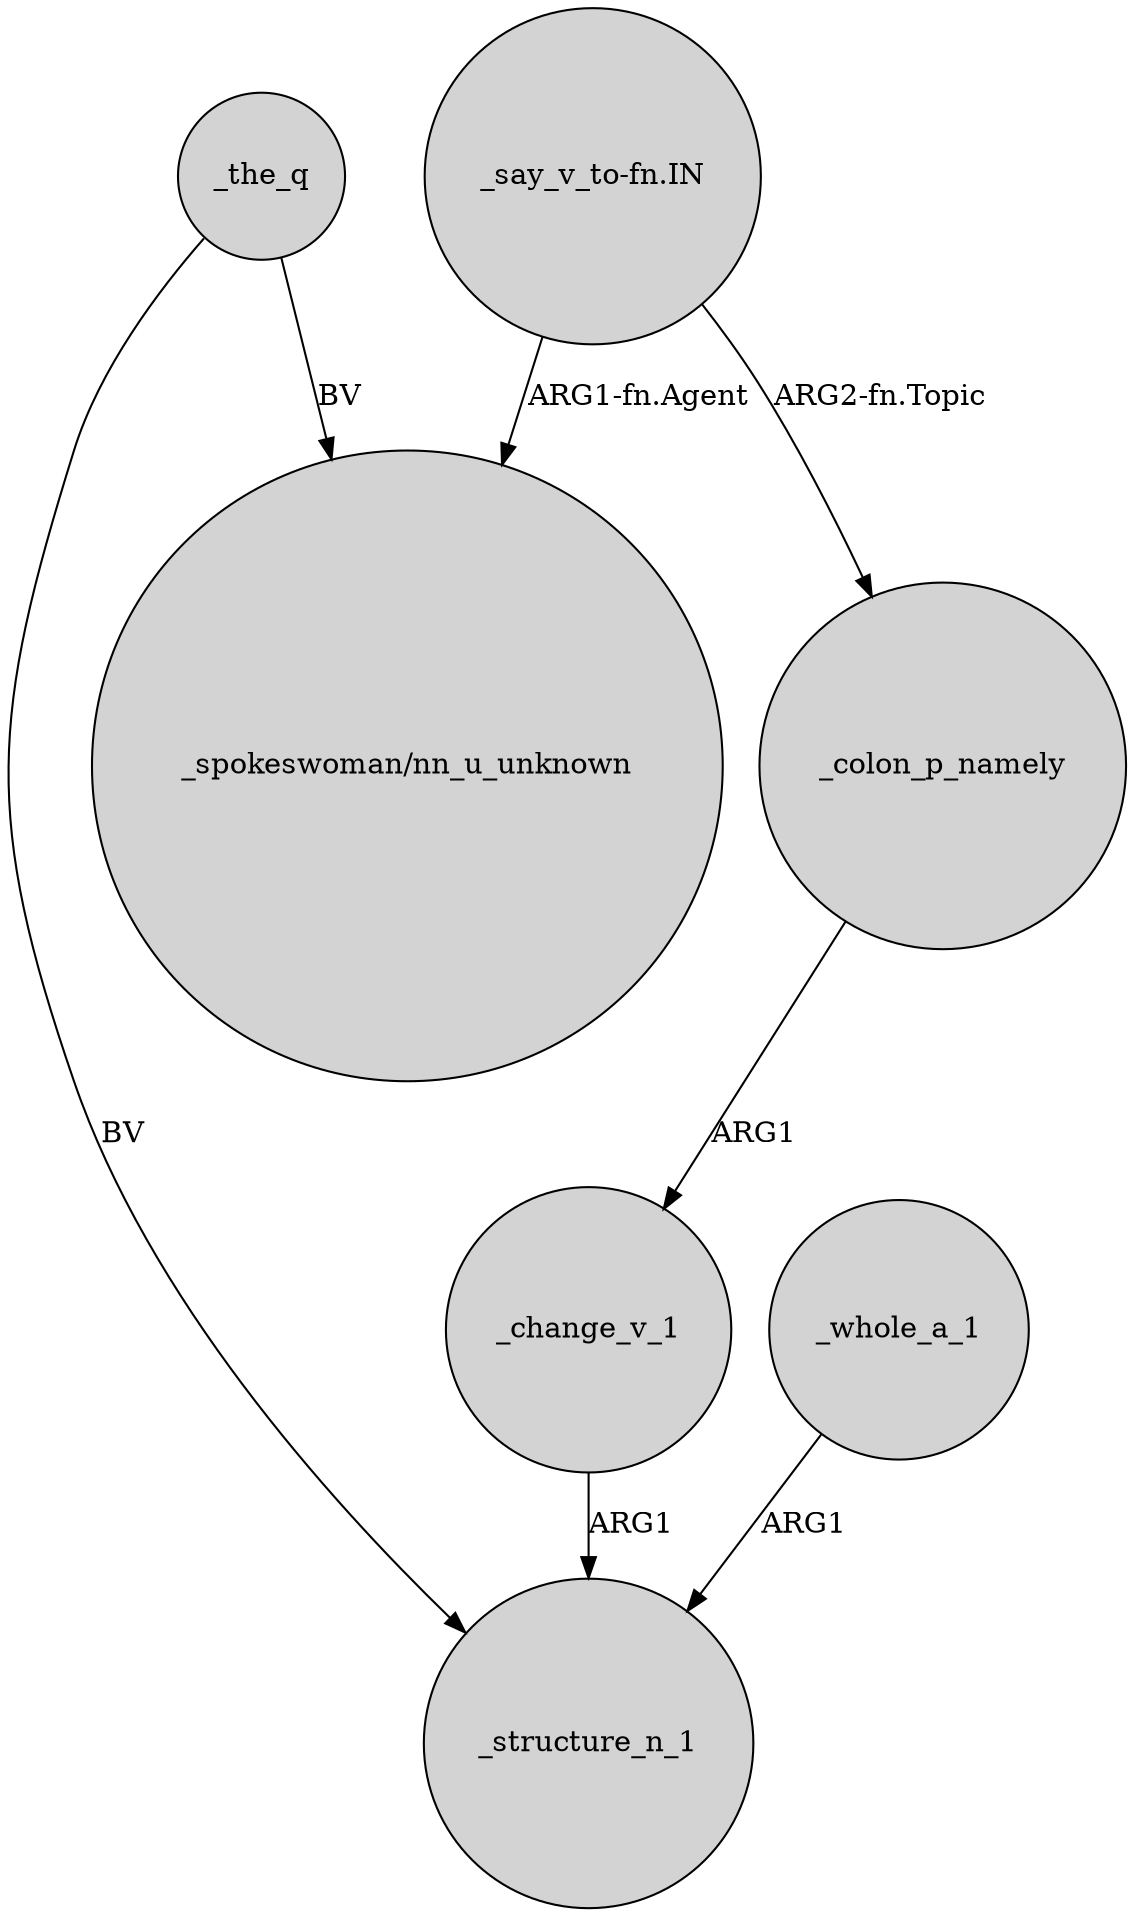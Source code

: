 digraph {
	node [shape=circle style=filled]
	_change_v_1 -> _structure_n_1 [label=ARG1]
	_the_q -> "_spokeswoman/nn_u_unknown" [label=BV]
	_the_q -> _structure_n_1 [label=BV]
	"_say_v_to-fn.IN" -> "_spokeswoman/nn_u_unknown" [label="ARG1-fn.Agent"]
	_whole_a_1 -> _structure_n_1 [label=ARG1]
	_colon_p_namely -> _change_v_1 [label=ARG1]
	"_say_v_to-fn.IN" -> _colon_p_namely [label="ARG2-fn.Topic"]
}
